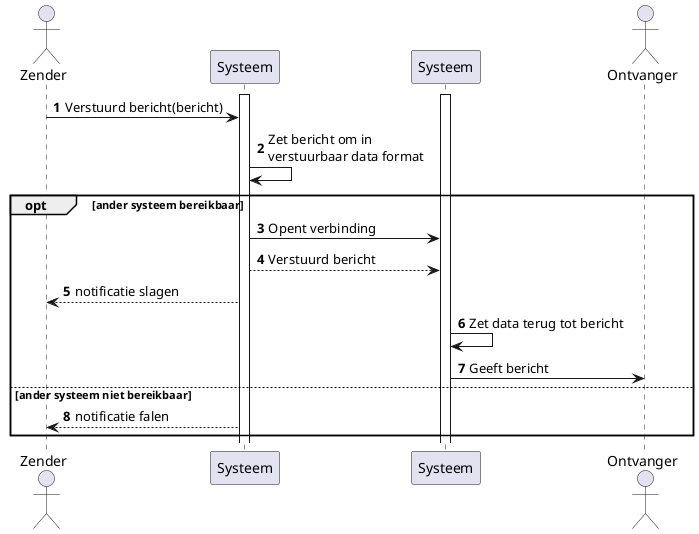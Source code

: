 @startuml

autonumber
actor "Zender" as AT
participant "Systeem" as sys
participant "Systeem" as osys
actor "Ontvanger" as ONT

activate sys
activate osys
AT -> sys  : Verstuurd bericht(bericht)
sys -> sys : Zet bericht om in\nverstuurbaar data format
opt ander systeem bereikbaar
sys -> osys : Opent verbinding 
sys --> osys : Verstuurd bericht
AT <-- sys : notificatie slagen
osys -> osys : Zet data terug tot bericht
osys -> ONT : Geeft bericht
else ander systeem niet bereikbaar
AT <-- sys : notificatie falen
end

@enduml